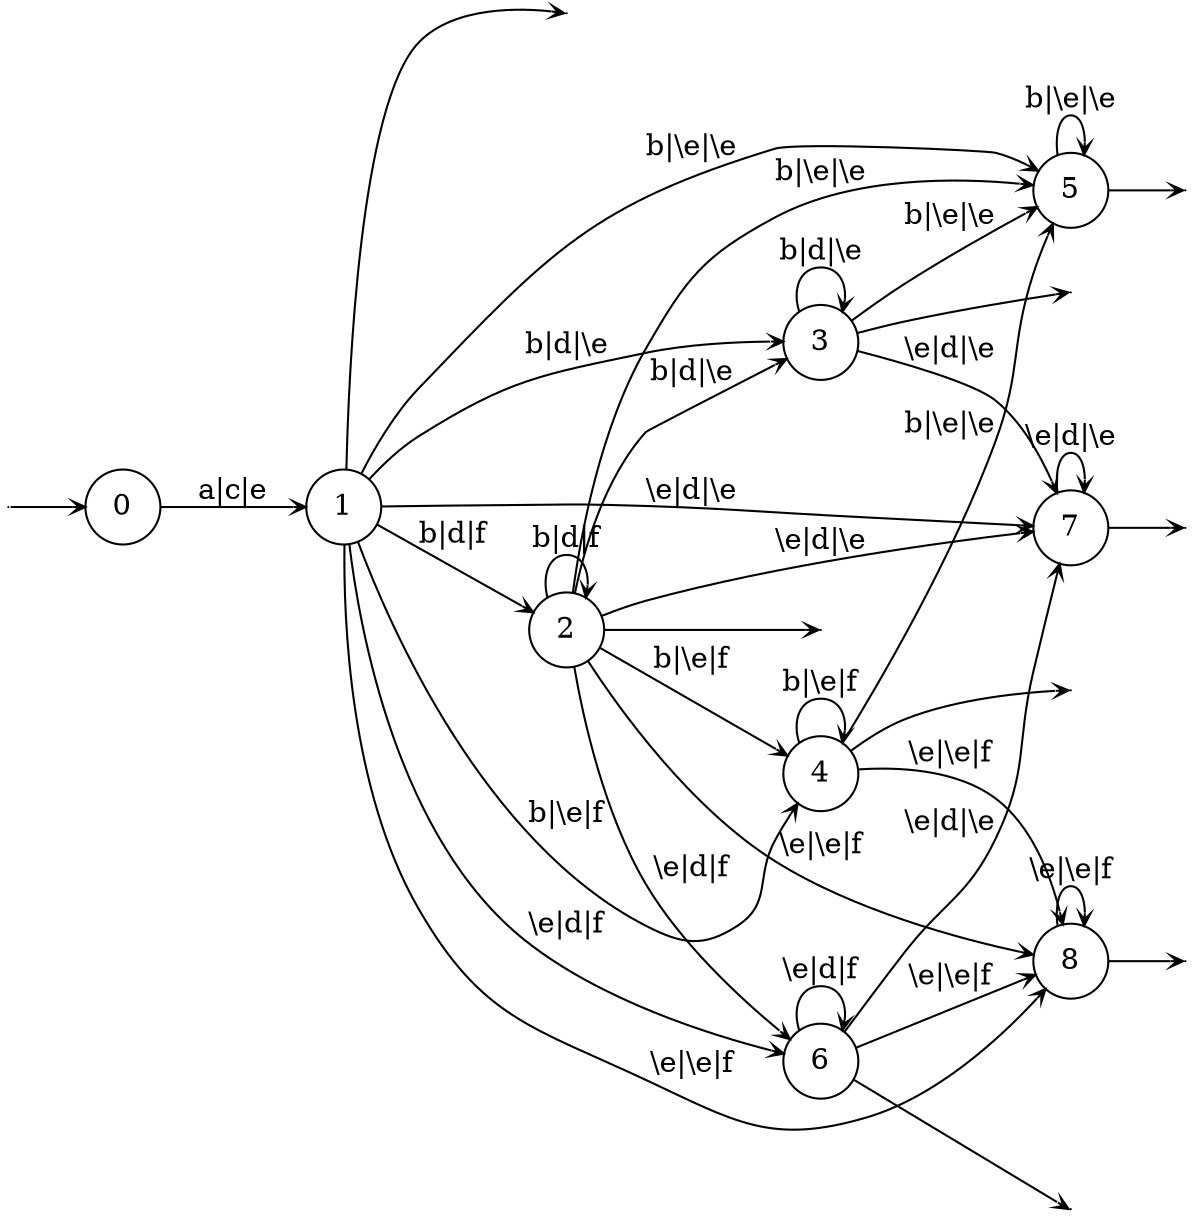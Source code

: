 digraph
{
  vcsn_context = "[ab]? × [cd]? × [ef]? → ℚ"
  rankdir = LR
  edge [arrowhead = vee, arrowsize = .6]
  {
    node [shape = point, width = 0]
    I0
    F1
    F2
    F3
    F4
    F5
    F6
    F7
    F8
  }
  {
    node [shape = circle, style = rounded, width = 0.5]
    0
    1
    2
    3
    4
    5
    6
    7
    8
  }
  I0 -> 0
  0 -> 1 [label = "a|c|e"]
  1 -> F1
  1 -> 2 [label = "b|d|f"]
  1 -> 3 [label = "b|d|\\e"]
  1 -> 4 [label = "b|\\e|f"]
  1 -> 5 [label = "b|\\e|\\e"]
  1 -> 6 [label = "\\e|d|f"]
  1 -> 7 [label = "\\e|d|\\e"]
  1 -> 8 [label = "\\e|\\e|f"]
  2 -> F2
  2 -> 2 [label = "b|d|f"]
  2 -> 3 [label = "b|d|\\e"]
  2 -> 4 [label = "b|\\e|f"]
  2 -> 5 [label = "b|\\e|\\e"]
  2 -> 6 [label = "\\e|d|f"]
  2 -> 7 [label = "\\e|d|\\e"]
  2 -> 8 [label = "\\e|\\e|f"]
  3 -> F3
  3 -> 3 [label = "b|d|\\e"]
  3 -> 5 [label = "b|\\e|\\e"]
  3 -> 7 [label = "\\e|d|\\e"]
  4 -> F4
  4 -> 4 [label = "b|\\e|f"]
  4 -> 5 [label = "b|\\e|\\e"]
  4 -> 8 [label = "\\e|\\e|f"]
  5 -> F5
  5 -> 5 [label = "b|\\e|\\e"]
  6 -> F6
  6 -> 6 [label = "\\e|d|f"]
  6 -> 7 [label = "\\e|d|\\e"]
  6 -> 8 [label = "\\e|\\e|f"]
  7 -> F7
  7 -> 7 [label = "\\e|d|\\e"]
  8 -> F8
  8 -> 8 [label = "\\e|\\e|f"]
}
